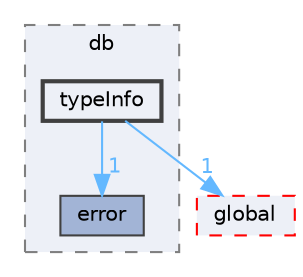 digraph "src/OpenFOAM/db/typeInfo"
{
 // LATEX_PDF_SIZE
  bgcolor="transparent";
  edge [fontname=Helvetica,fontsize=10,labelfontname=Helvetica,labelfontsize=10];
  node [fontname=Helvetica,fontsize=10,shape=box,height=0.2,width=0.4];
  compound=true
  subgraph clusterdir_63c634f7a7cfd679ac26c67fb30fc32f {
    graph [ bgcolor="#edf0f7", pencolor="grey50", label="db", fontname=Helvetica,fontsize=10 style="filled,dashed", URL="dir_63c634f7a7cfd679ac26c67fb30fc32f.html",tooltip=""]
  dir_5b778b533e0642b15b61ea7e4b236f8c [label="error", fillcolor="#a2b4d6", color="grey25", style="filled", URL="dir_5b778b533e0642b15b61ea7e4b236f8c.html",tooltip=""];
  dir_44d37d0c4e72ffac3c5738348b92cda3 [label="typeInfo", fillcolor="#edf0f7", color="grey25", style="filled,bold", URL="dir_44d37d0c4e72ffac3c5738348b92cda3.html",tooltip=""];
  }
  dir_8583492183f4d27c76555f8f333dd07b [label="global", fillcolor="#edf0f7", color="red", style="filled,dashed", URL="dir_8583492183f4d27c76555f8f333dd07b.html",tooltip=""];
  dir_44d37d0c4e72ffac3c5738348b92cda3->dir_5b778b533e0642b15b61ea7e4b236f8c [headlabel="1", labeldistance=1.5 headhref="dir_004179_001182.html" href="dir_004179_001182.html" color="steelblue1" fontcolor="steelblue1"];
  dir_44d37d0c4e72ffac3c5738348b92cda3->dir_8583492183f4d27c76555f8f333dd07b [headlabel="1", labeldistance=1.5 headhref="dir_004179_001645.html" href="dir_004179_001645.html" color="steelblue1" fontcolor="steelblue1"];
}
